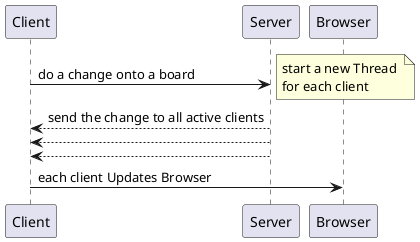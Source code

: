 @startuml

Client -> Server: do a change onto a board

note right: start a new Thread \nfor each client
Server --> Client: send the change to all active clients
Server --> Client:
Server --> Client:

Client -> Browser: each client Updates Browser

@enduml